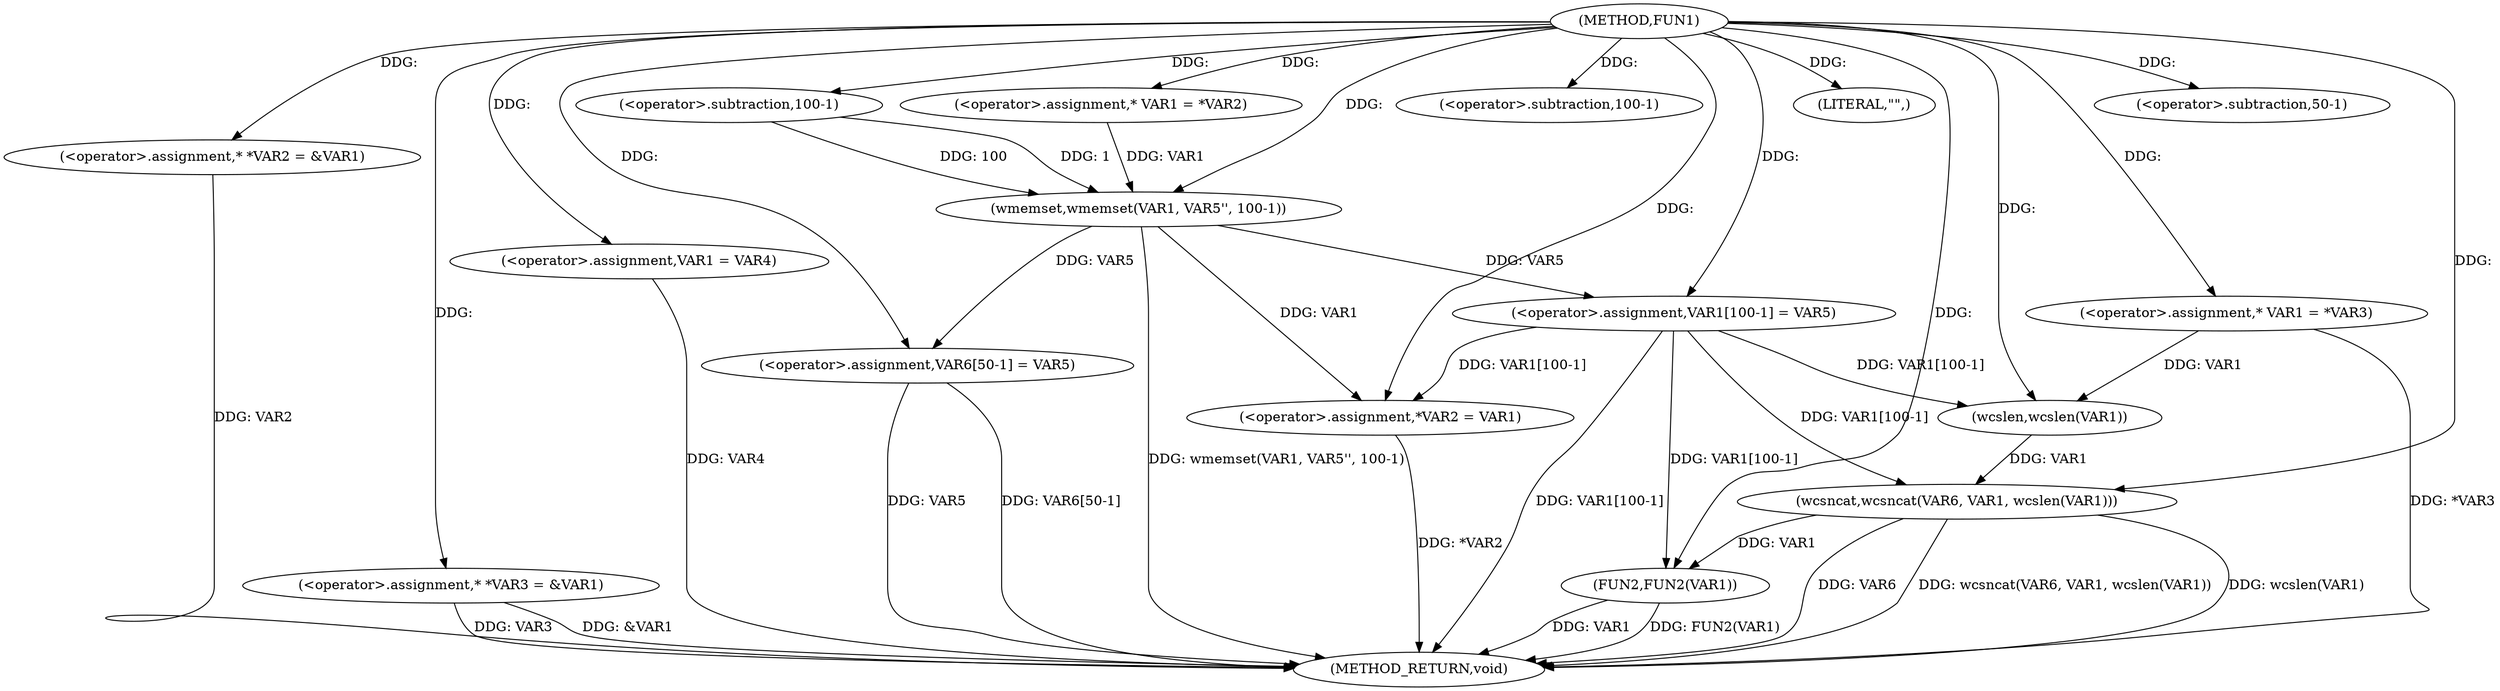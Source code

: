 digraph FUN1 {  
"1000100" [label = "(METHOD,FUN1)" ]
"1000162" [label = "(METHOD_RETURN,void)" ]
"1000104" [label = "(<operator>.assignment,* *VAR2 = &VAR1)" ]
"1000109" [label = "(<operator>.assignment,* *VAR3 = &VAR1)" ]
"1000114" [label = "(<operator>.assignment,VAR1 = VAR4)" ]
"1000119" [label = "(<operator>.assignment,* VAR1 = *VAR2)" ]
"1000123" [label = "(wmemset,wmemset(VAR1, VAR5'', 100-1))" ]
"1000126" [label = "(<operator>.subtraction,100-1)" ]
"1000129" [label = "(<operator>.assignment,VAR1[100-1] = VAR5)" ]
"1000132" [label = "(<operator>.subtraction,100-1)" ]
"1000136" [label = "(<operator>.assignment,*VAR2 = VAR1)" ]
"1000142" [label = "(<operator>.assignment,* VAR1 = *VAR3)" ]
"1000147" [label = "(LITERAL,\"\",)" ]
"1000148" [label = "(wcsncat,wcsncat(VAR6, VAR1, wcslen(VAR1)))" ]
"1000151" [label = "(wcslen,wcslen(VAR1))" ]
"1000153" [label = "(<operator>.assignment,VAR6[50-1] = VAR5)" ]
"1000156" [label = "(<operator>.subtraction,50-1)" ]
"1000160" [label = "(FUN2,FUN2(VAR1))" ]
  "1000153" -> "1000162"  [ label = "DDG: VAR5"] 
  "1000129" -> "1000162"  [ label = "DDG: VAR1[100-1]"] 
  "1000148" -> "1000162"  [ label = "DDG: wcslen(VAR1)"] 
  "1000104" -> "1000162"  [ label = "DDG: VAR2"] 
  "1000153" -> "1000162"  [ label = "DDG: VAR6[50-1]"] 
  "1000109" -> "1000162"  [ label = "DDG: VAR3"] 
  "1000160" -> "1000162"  [ label = "DDG: FUN2(VAR1)"] 
  "1000123" -> "1000162"  [ label = "DDG: wmemset(VAR1, VAR5'', 100-1)"] 
  "1000142" -> "1000162"  [ label = "DDG: *VAR3"] 
  "1000148" -> "1000162"  [ label = "DDG: VAR6"] 
  "1000148" -> "1000162"  [ label = "DDG: wcsncat(VAR6, VAR1, wcslen(VAR1))"] 
  "1000114" -> "1000162"  [ label = "DDG: VAR4"] 
  "1000109" -> "1000162"  [ label = "DDG: &VAR1"] 
  "1000160" -> "1000162"  [ label = "DDG: VAR1"] 
  "1000136" -> "1000162"  [ label = "DDG: *VAR2"] 
  "1000100" -> "1000104"  [ label = "DDG: "] 
  "1000100" -> "1000109"  [ label = "DDG: "] 
  "1000100" -> "1000114"  [ label = "DDG: "] 
  "1000100" -> "1000119"  [ label = "DDG: "] 
  "1000119" -> "1000123"  [ label = "DDG: VAR1"] 
  "1000100" -> "1000123"  [ label = "DDG: "] 
  "1000126" -> "1000123"  [ label = "DDG: 100"] 
  "1000126" -> "1000123"  [ label = "DDG: 1"] 
  "1000100" -> "1000126"  [ label = "DDG: "] 
  "1000123" -> "1000129"  [ label = "DDG: VAR5"] 
  "1000100" -> "1000129"  [ label = "DDG: "] 
  "1000100" -> "1000132"  [ label = "DDG: "] 
  "1000129" -> "1000136"  [ label = "DDG: VAR1[100-1]"] 
  "1000123" -> "1000136"  [ label = "DDG: VAR1"] 
  "1000100" -> "1000136"  [ label = "DDG: "] 
  "1000100" -> "1000142"  [ label = "DDG: "] 
  "1000100" -> "1000147"  [ label = "DDG: "] 
  "1000100" -> "1000148"  [ label = "DDG: "] 
  "1000129" -> "1000148"  [ label = "DDG: VAR1[100-1]"] 
  "1000151" -> "1000148"  [ label = "DDG: VAR1"] 
  "1000129" -> "1000151"  [ label = "DDG: VAR1[100-1]"] 
  "1000142" -> "1000151"  [ label = "DDG: VAR1"] 
  "1000100" -> "1000151"  [ label = "DDG: "] 
  "1000100" -> "1000153"  [ label = "DDG: "] 
  "1000123" -> "1000153"  [ label = "DDG: VAR5"] 
  "1000100" -> "1000156"  [ label = "DDG: "] 
  "1000129" -> "1000160"  [ label = "DDG: VAR1[100-1]"] 
  "1000148" -> "1000160"  [ label = "DDG: VAR1"] 
  "1000100" -> "1000160"  [ label = "DDG: "] 
}
